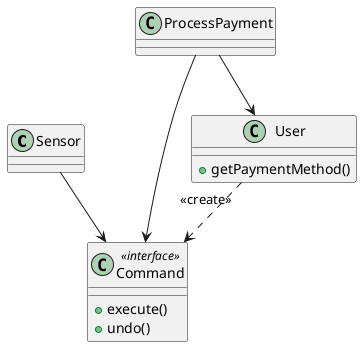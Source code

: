 @startuml
class Sensor
class Command <<interface>>{
+execute()
+undo()
}

Sensor --> Command

class ProcessPayment
class User{
+getPaymentMethod()
}

ProcessPayment --> User
ProcessPayment --> Command

User "<<create>>"..> Command
@enduml